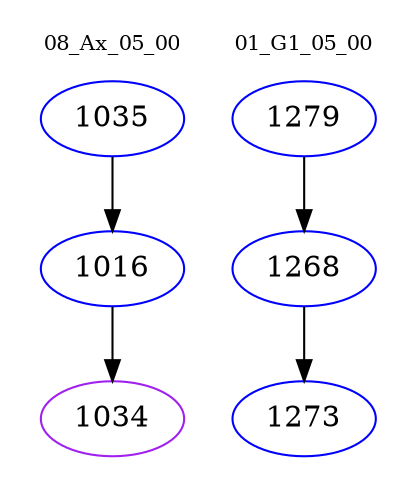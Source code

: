 digraph{
subgraph cluster_0 {
color = white
label = "08_Ax_05_00";
fontsize=10;
T0_1035 [label="1035", color="blue"]
T0_1035 -> T0_1016 [color="black"]
T0_1016 [label="1016", color="blue"]
T0_1016 -> T0_1034 [color="black"]
T0_1034 [label="1034", color="purple"]
}
subgraph cluster_1 {
color = white
label = "01_G1_05_00";
fontsize=10;
T1_1279 [label="1279", color="blue"]
T1_1279 -> T1_1268 [color="black"]
T1_1268 [label="1268", color="blue"]
T1_1268 -> T1_1273 [color="black"]
T1_1273 [label="1273", color="blue"]
}
}
